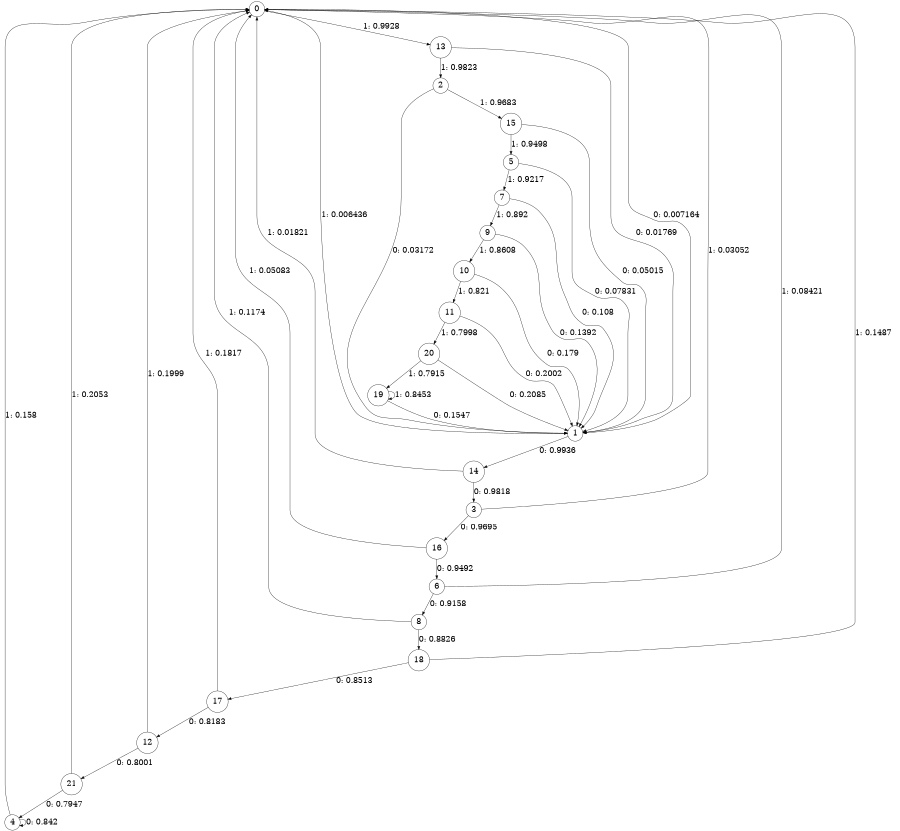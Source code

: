 digraph "ch4_both_L11" {
size = "6,8.5";
ratio = "fill";
node [shape = circle];
node [fontsize = 24];
edge [fontsize = 24];
0 -> 1 [label = "0: 0.007164  "];
0 -> 13 [label = "1: 0.9928   "];
1 -> 14 [label = "0: 0.9936   "];
1 -> 0 [label = "1: 0.006436  "];
2 -> 1 [label = "0: 0.03172  "];
2 -> 15 [label = "1: 0.9683   "];
3 -> 16 [label = "0: 0.9695   "];
3 -> 0 [label = "1: 0.03052  "];
4 -> 4 [label = "0: 0.842    "];
4 -> 0 [label = "1: 0.158    "];
5 -> 1 [label = "0: 0.07831  "];
5 -> 7 [label = "1: 0.9217   "];
6 -> 8 [label = "0: 0.9158   "];
6 -> 0 [label = "1: 0.08421  "];
7 -> 1 [label = "0: 0.108    "];
7 -> 9 [label = "1: 0.892    "];
8 -> 18 [label = "0: 0.8826   "];
8 -> 0 [label = "1: 0.1174   "];
9 -> 1 [label = "0: 0.1392   "];
9 -> 10 [label = "1: 0.8608   "];
10 -> 1 [label = "0: 0.179    "];
10 -> 11 [label = "1: 0.821    "];
11 -> 1 [label = "0: 0.2002   "];
11 -> 20 [label = "1: 0.7998   "];
12 -> 21 [label = "0: 0.8001   "];
12 -> 0 [label = "1: 0.1999   "];
13 -> 1 [label = "0: 0.01769  "];
13 -> 2 [label = "1: 0.9823   "];
14 -> 3 [label = "0: 0.9818   "];
14 -> 0 [label = "1: 0.01821  "];
15 -> 1 [label = "0: 0.05015  "];
15 -> 5 [label = "1: 0.9498   "];
16 -> 6 [label = "0: 0.9492   "];
16 -> 0 [label = "1: 0.05083  "];
17 -> 12 [label = "0: 0.8183   "];
17 -> 0 [label = "1: 0.1817   "];
18 -> 17 [label = "0: 0.8513   "];
18 -> 0 [label = "1: 0.1487   "];
19 -> 1 [label = "0: 0.1547   "];
19 -> 19 [label = "1: 0.8453   "];
20 -> 1 [label = "0: 0.2085   "];
20 -> 19 [label = "1: 0.7915   "];
21 -> 4 [label = "0: 0.7947   "];
21 -> 0 [label = "1: 0.2053   "];
}